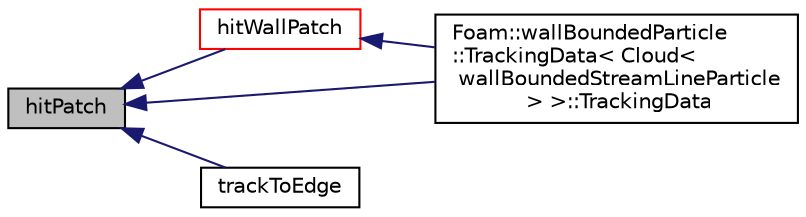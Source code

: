 digraph "hitPatch"
{
  bgcolor="transparent";
  edge [fontname="Helvetica",fontsize="10",labelfontname="Helvetica",labelfontsize="10"];
  node [fontname="Helvetica",fontsize="10",shape=record];
  rankdir="LR";
  Node1091 [label="hitPatch",height=0.2,width=0.4,color="black", fillcolor="grey75", style="filled", fontcolor="black"];
  Node1091 -> Node1092 [dir="back",color="midnightblue",fontsize="10",style="solid",fontname="Helvetica"];
  Node1092 [label="hitWallPatch",height=0.2,width=0.4,color="red",URL="$a24305.html#a2f016956a18640904586b7df825867c8",tooltip="Overridable function to handle the particle hitting a wallPatch. "];
  Node1092 -> Node1093 [dir="back",color="midnightblue",fontsize="10",style="solid",fontname="Helvetica"];
  Node1093 [label="Foam::wallBoundedParticle\l::TrackingData\< Cloud\<\l wallBoundedStreamLineParticle\l \> \>::TrackingData",height=0.2,width=0.4,color="black",URL="$a24309.html#a6314a22146c220ef091a623801dc2b2d"];
  Node1091 -> Node1093 [dir="back",color="midnightblue",fontsize="10",style="solid",fontname="Helvetica"];
  Node1091 -> Node1099 [dir="back",color="midnightblue",fontsize="10",style="solid",fontname="Helvetica"];
  Node1099 [label="trackToEdge",height=0.2,width=0.4,color="black",URL="$a24305.html#aff365968e28acf42244334b7c926dee6"];
}
